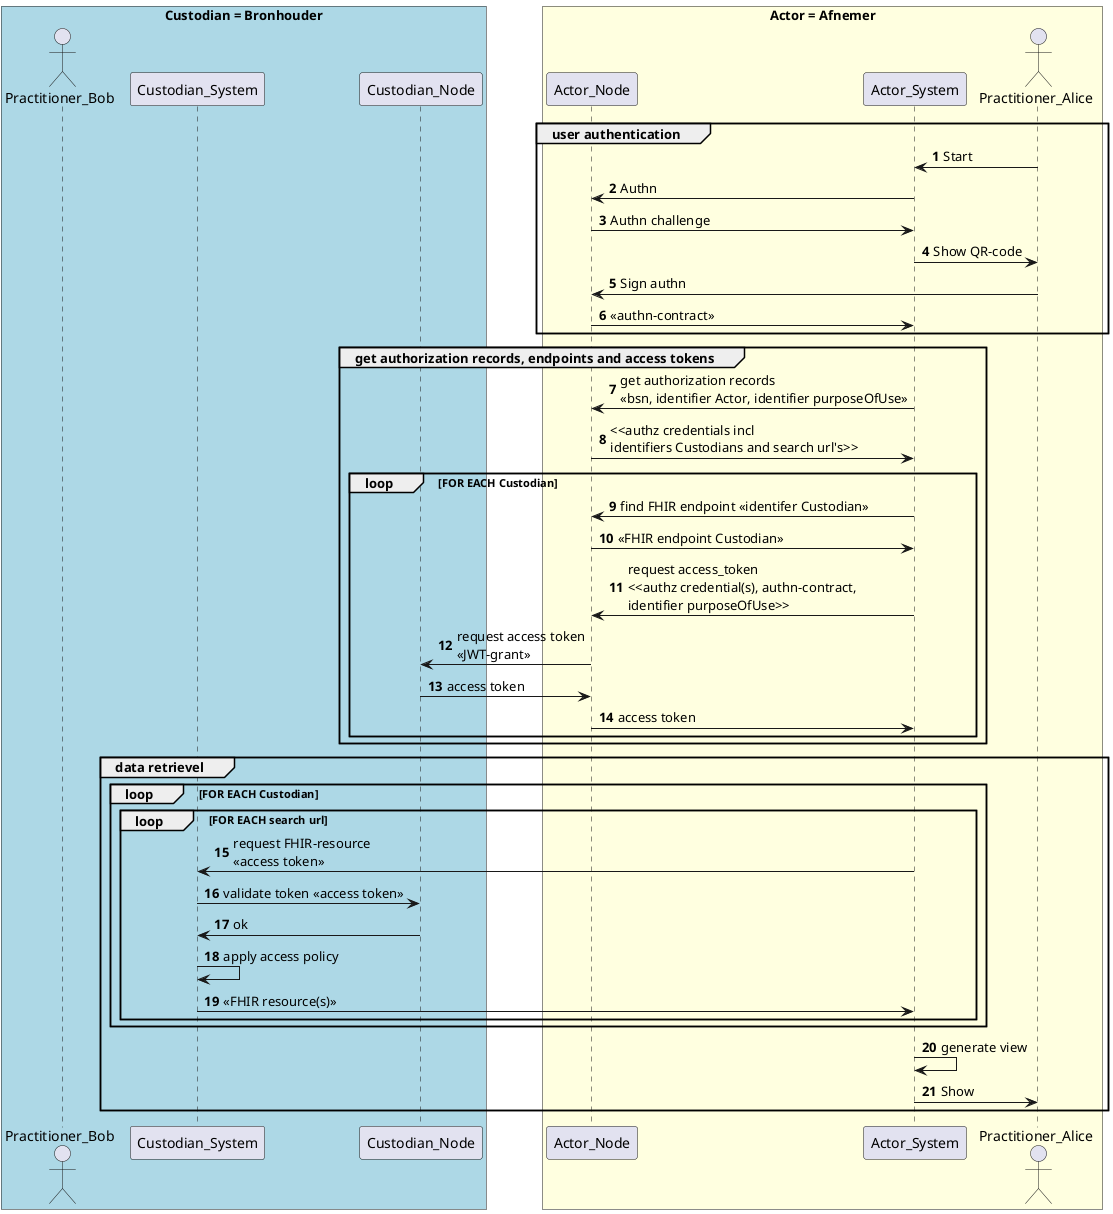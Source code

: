 @startuml
autonumber
box "Custodian = Bronhouder" #lightblue
actor Practitioner_Bob
participant Custodian_System
participant Custodian_Node
end box

box "Actor = Afnemer" #lightyellow
participant Actor_Node
participant Actor_System
actor Practitioner_Alice
end box

group user authentication
  Practitioner_Alice -> Actor_System : Start
  Actor_System -> Actor_Node: Authn
  Actor_Node -> Actor_System : Authn challenge
  Actor_System -> Practitioner_Alice : Show QR-code
  Practitioner_Alice -> Actor_Node: Sign authn
  Actor_Node -> Actor_System : <<authn-contract>>
end

group get authorization records, endpoints and access tokens
  Actor_System -> Actor_Node : get authorization records\n<<bsn, identifier Actor, identifier purposeOfUse>>
  Actor_Node -> Actor_System : <<authz credentials incl\nidentifiers Custodians and search url's>>
  
  loop FOR EACH Custodian
    Actor_System -> Actor_Node : find FHIR endpoint <<identifer Custodian>>
    Actor_Node -> Actor_System : <<FHIR endpoint Custodian>>
    Actor_System -> Actor_Node : request access_token\n<<authz credential(s), authn-contract,\nidentifier purposeOfUse>>
    Actor_Node -> Custodian_Node : request access token\n<<JWT-grant>>
    Custodian_Node -> Actor_Node: access token
    Actor_Node -> Actor_System : access token
  end
end

group data retrievel
  loop FOR EACH Custodian
    loop FOR EACH search url
      Actor_System -> Custodian_System : request FHIR-resource\n<<access token>>
      Custodian_System -> Custodian_Node: validate token <<access token>>
      Custodian_Node -> Custodian_System: ok
      Custodian_System -> Custodian_System: apply access policy
      Custodian_System -> Actor_System : <<FHIR resource(s)>>
    end
  end
  Actor_System -> Actor_System: generate view
  Actor_System -> Practitioner_Alice : Show
end
@enduml
